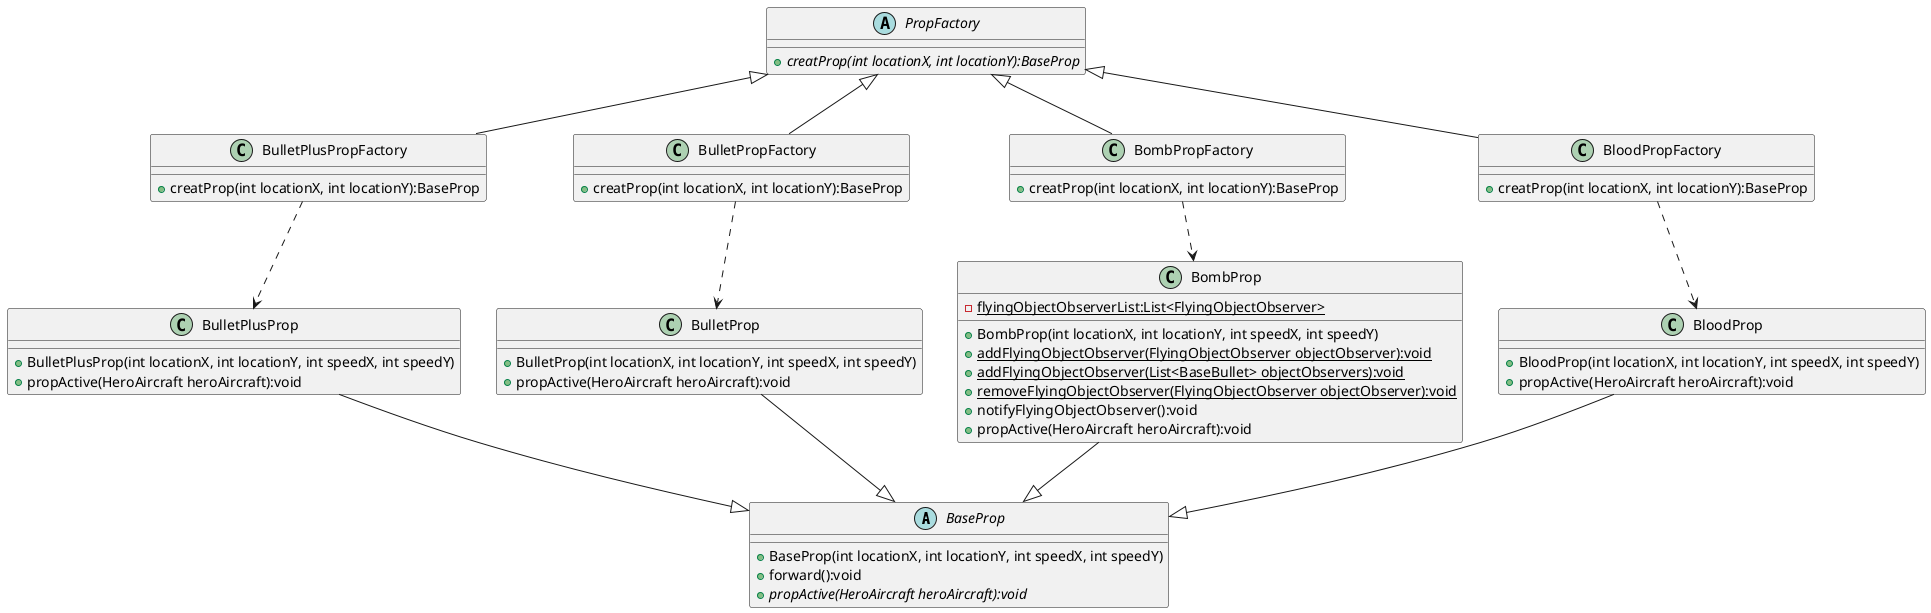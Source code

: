 @startuml
'https://plantuml.com/class-diagram

abstract class BaseProp
{
    + BaseProp(int locationX, int locationY, int speedX, int speedY)
    + forward():void
    + {abstract} propActive(HeroAircraft heroAircraft):void
}

class BloodProp {
    + BloodProp(int locationX, int locationY, int speedX, int speedY)
    + propActive(HeroAircraft heroAircraft):void
}

class BombProp {
    - {static} flyingObjectObserverList:List<FlyingObjectObserver>
    + BombProp(int locationX, int locationY, int speedX, int speedY)
    + {static} addFlyingObjectObserver(FlyingObjectObserver objectObserver):void
    + {static} addFlyingObjectObserver(List<BaseBullet> objectObservers):void
    + {static} removeFlyingObjectObserver(FlyingObjectObserver objectObserver):void
    + notifyFlyingObjectObserver():void
    + propActive(HeroAircraft heroAircraft):void
}

class BulletProp {
    + BulletProp(int locationX, int locationY, int speedX, int speedY)
    + propActive(HeroAircraft heroAircraft):void
}

class BulletPlusProp {
    + BulletPlusProp(int locationX, int locationY, int speedX, int speedY)
    + propActive(HeroAircraft heroAircraft):void
}

BaseProp <|-up- BloodProp
BaseProp <|-up- BombProp
BaseProp <|-up- BulletProp
BaseProp <|-up- BulletPlusProp

abstract class PropFactory {
    + {abstract} creatProp(int locationX, int locationY):BaseProp
}

class BloodPropFactory {
    + creatProp(int locationX, int locationY):BaseProp
}

class BombPropFactory {
    + creatProp(int locationX, int locationY):BaseProp
}

class BulletPropFactory {
    + creatProp(int locationX, int locationY):BaseProp
}

class BulletPlusPropFactory {
    + creatProp(int locationX, int locationY):BaseProp
}

PropFactory <|-- BloodPropFactory
PropFactory <|-- BombPropFactory
PropFactory <|-- BulletPropFactory
PropFactory <|-- BulletPlusPropFactory

BloodProp <.up. BloodPropFactory
BombProp <.up. BombPropFactory
BulletProp <.up. BulletPropFactory
BulletPlusProp <.up. BulletPlusPropFactory


@enduml